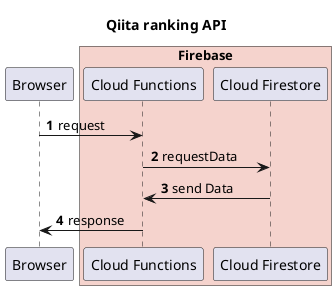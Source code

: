 @startuml
title Qiita ranking API

participant Browser as browser

box "Firebase" #F5D3CD
participant "Cloud Functions" as functions
participant "Cloud Firestore" as store
end box

autonumber
browser -> functions: request
functions -> store: requestData
functions <- store:send Data
browser <- functions:response

@enduml
